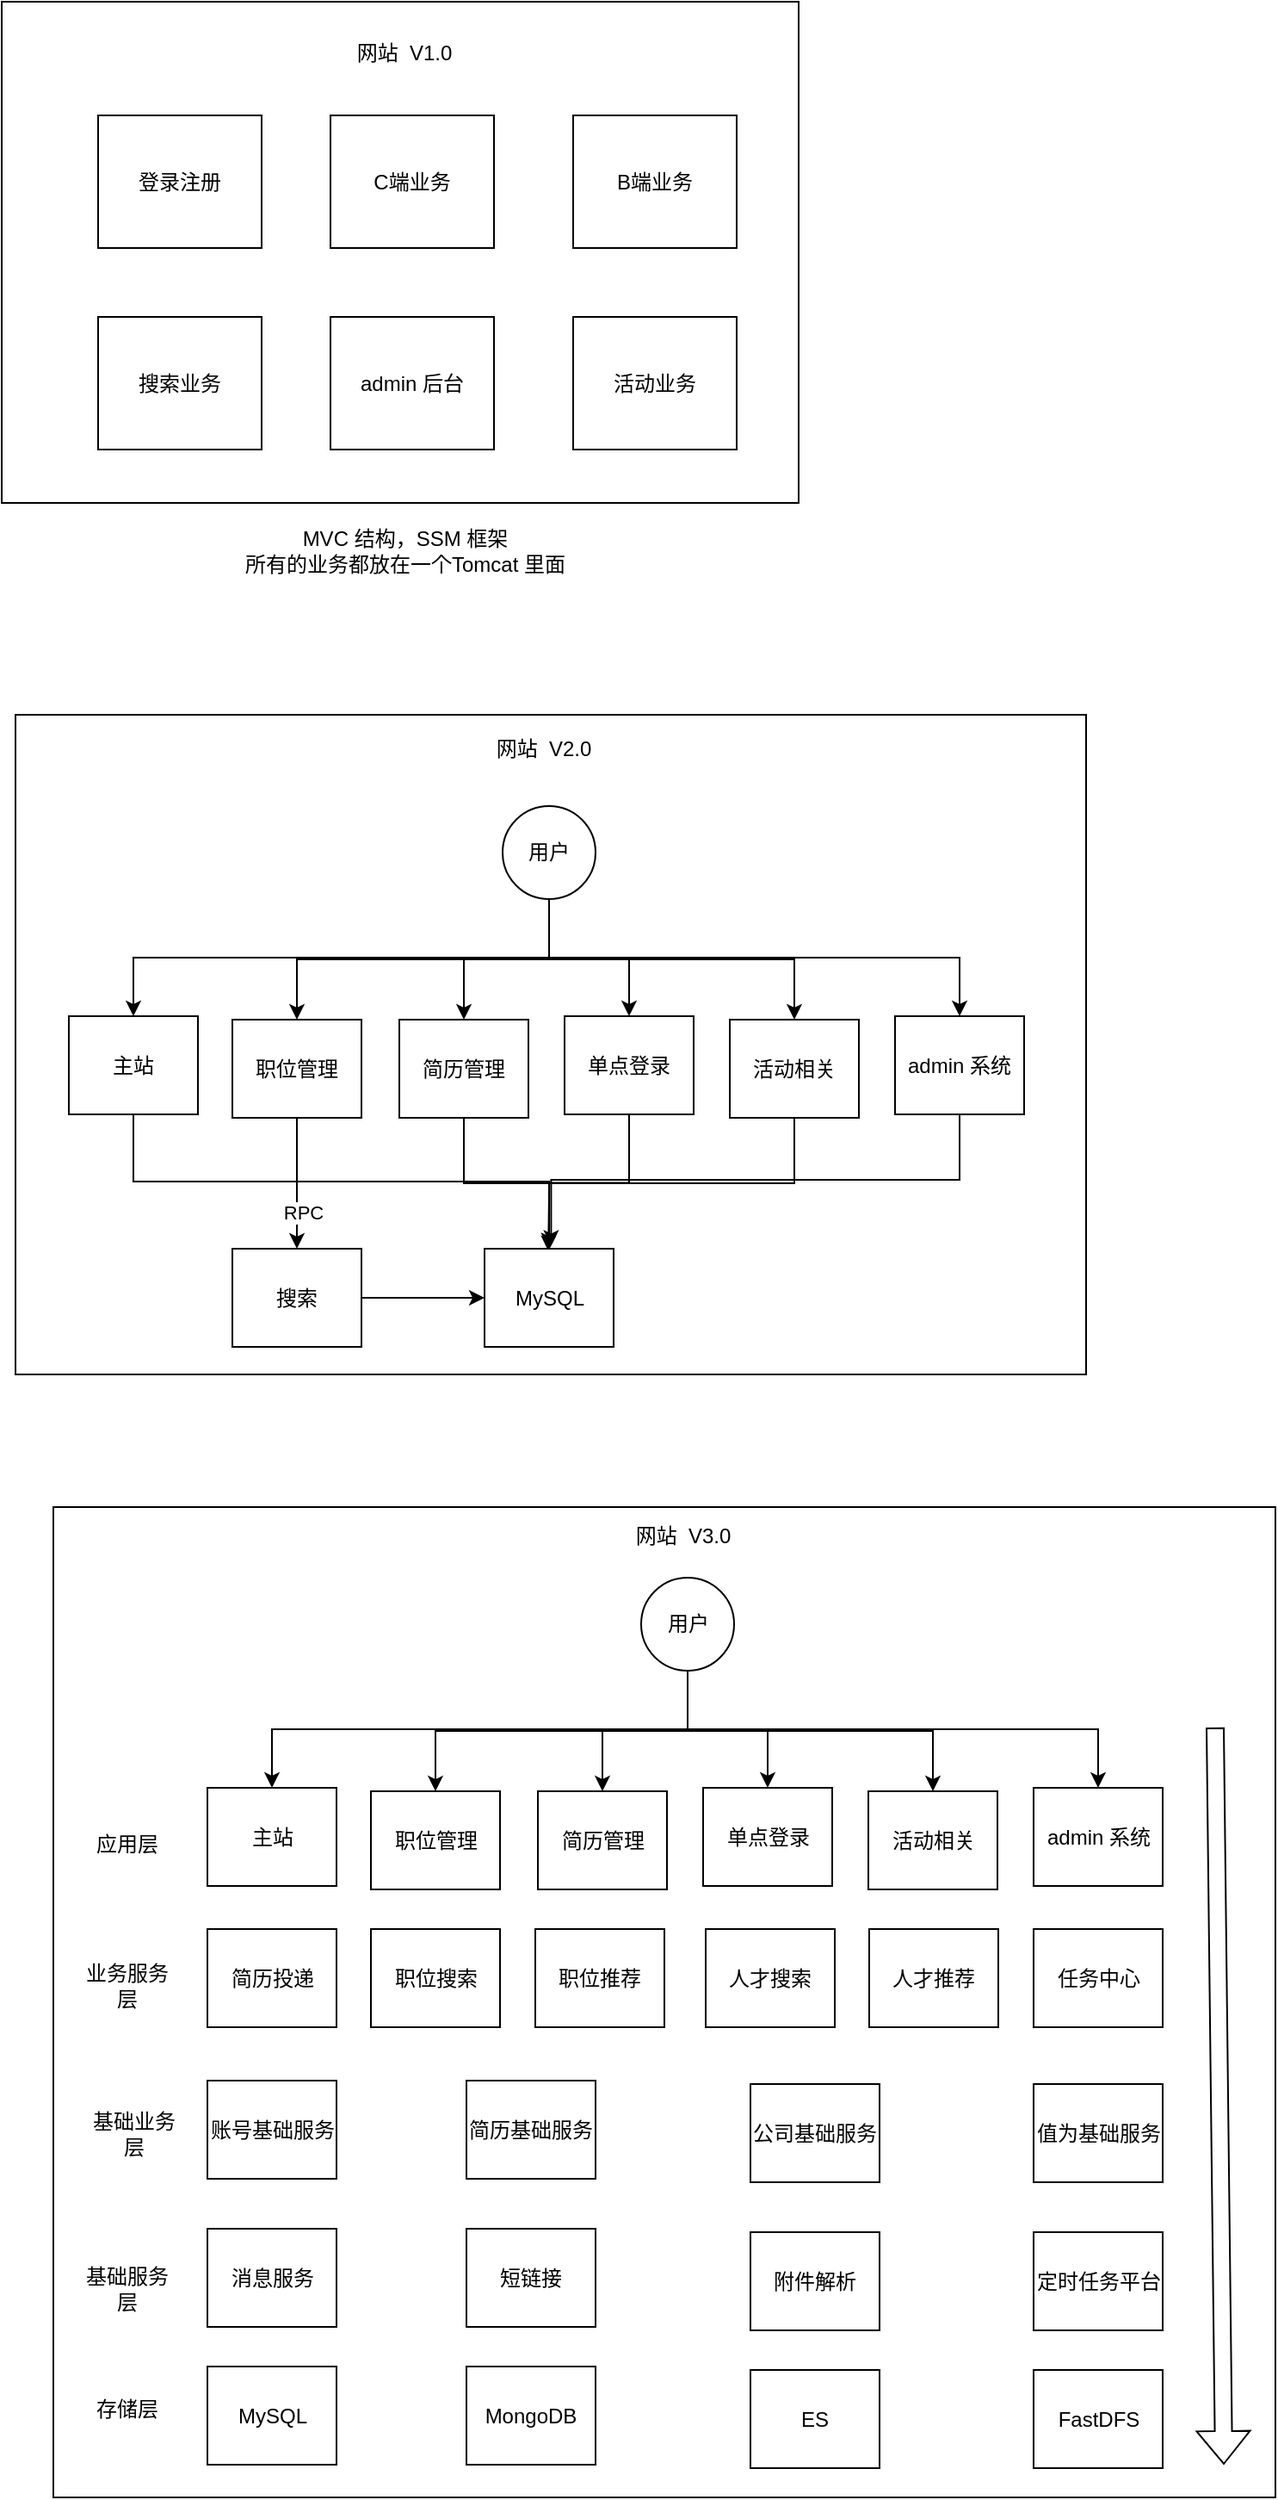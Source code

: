<mxfile version="18.0.4" type="github">
  <diagram id="nbGJU2LKPnOF9mWvJYsR" name="Page-1">
    <mxGraphModel dx="1093" dy="659" grid="0" gridSize="10" guides="1" tooltips="1" connect="1" arrows="1" fold="1" page="0" pageScale="1" pageWidth="827" pageHeight="1169" math="0" shadow="0">
      <root>
        <mxCell id="0" />
        <mxCell id="1" parent="0" />
        <mxCell id="6U5-oF-LllrCLc8WEL7--1" value="" style="rounded=0;whiteSpace=wrap;html=1;" parent="1" vertex="1">
          <mxGeometry x="133" y="117" width="463" height="291" as="geometry" />
        </mxCell>
        <mxCell id="6U5-oF-LllrCLc8WEL7--2" value="登录注册" style="rounded=0;whiteSpace=wrap;html=1;" parent="1" vertex="1">
          <mxGeometry x="189" y="183" width="95" height="77" as="geometry" />
        </mxCell>
        <mxCell id="6U5-oF-LllrCLc8WEL7--3" value="C端业务" style="rounded=0;whiteSpace=wrap;html=1;" parent="1" vertex="1">
          <mxGeometry x="324" y="183" width="95" height="77" as="geometry" />
        </mxCell>
        <mxCell id="6U5-oF-LllrCLc8WEL7--4" value="B端业务" style="rounded=0;whiteSpace=wrap;html=1;" parent="1" vertex="1">
          <mxGeometry x="465" y="183" width="95" height="77" as="geometry" />
        </mxCell>
        <mxCell id="6U5-oF-LllrCLc8WEL7--5" value="搜索业务" style="rounded=0;whiteSpace=wrap;html=1;" parent="1" vertex="1">
          <mxGeometry x="189" y="300" width="95" height="77" as="geometry" />
        </mxCell>
        <mxCell id="6U5-oF-LllrCLc8WEL7--6" value="admin 后台" style="rounded=0;whiteSpace=wrap;html=1;" parent="1" vertex="1">
          <mxGeometry x="324" y="300" width="95" height="77" as="geometry" />
        </mxCell>
        <mxCell id="6U5-oF-LllrCLc8WEL7--7" value="活动业务" style="rounded=0;whiteSpace=wrap;html=1;" parent="1" vertex="1">
          <mxGeometry x="465" y="300" width="95" height="77" as="geometry" />
        </mxCell>
        <mxCell id="6U5-oF-LllrCLc8WEL7--8" value="网站&amp;nbsp; V1.0" style="text;html=1;strokeColor=none;fillColor=none;align=center;verticalAlign=middle;whiteSpace=wrap;rounded=0;" parent="1" vertex="1">
          <mxGeometry x="337" y="132" width="60" height="30" as="geometry" />
        </mxCell>
        <mxCell id="6U5-oF-LllrCLc8WEL7--9" value="MVC 结构，SSM 框架&lt;br&gt;所有的业务都放在一个Tomcat 里面" style="text;html=1;strokeColor=none;fillColor=none;align=center;verticalAlign=middle;whiteSpace=wrap;rounded=0;" parent="1" vertex="1">
          <mxGeometry x="238.5" y="414" width="257" height="44" as="geometry" />
        </mxCell>
        <mxCell id="Fm47RX36wCAkw2Xk3gJa-1" value="" style="rounded=0;whiteSpace=wrap;html=1;" vertex="1" parent="1">
          <mxGeometry x="141" y="531" width="622" height="383" as="geometry" />
        </mxCell>
        <mxCell id="Fm47RX36wCAkw2Xk3gJa-2" value="网站&amp;nbsp; V2.0" style="text;html=1;strokeColor=none;fillColor=none;align=center;verticalAlign=middle;whiteSpace=wrap;rounded=0;" vertex="1" parent="1">
          <mxGeometry x="418" y="536" width="60" height="30" as="geometry" />
        </mxCell>
        <mxCell id="Fm47RX36wCAkw2Xk3gJa-10" style="edgeStyle=orthogonalEdgeStyle;rounded=0;orthogonalLoop=1;jettySize=auto;html=1;exitX=0.5;exitY=1;exitDx=0;exitDy=0;entryX=0.5;entryY=0;entryDx=0;entryDy=0;" edge="1" parent="1" source="Fm47RX36wCAkw2Xk3gJa-3" target="Fm47RX36wCAkw2Xk3gJa-4">
          <mxGeometry relative="1" as="geometry" />
        </mxCell>
        <mxCell id="Fm47RX36wCAkw2Xk3gJa-11" style="edgeStyle=orthogonalEdgeStyle;rounded=0;orthogonalLoop=1;jettySize=auto;html=1;exitX=0.5;exitY=1;exitDx=0;exitDy=0;" edge="1" parent="1" source="Fm47RX36wCAkw2Xk3gJa-3" target="Fm47RX36wCAkw2Xk3gJa-5">
          <mxGeometry relative="1" as="geometry" />
        </mxCell>
        <mxCell id="Fm47RX36wCAkw2Xk3gJa-12" style="edgeStyle=orthogonalEdgeStyle;rounded=0;orthogonalLoop=1;jettySize=auto;html=1;exitX=0.5;exitY=1;exitDx=0;exitDy=0;entryX=0.5;entryY=0;entryDx=0;entryDy=0;" edge="1" parent="1" source="Fm47RX36wCAkw2Xk3gJa-3" target="Fm47RX36wCAkw2Xk3gJa-6">
          <mxGeometry relative="1" as="geometry" />
        </mxCell>
        <mxCell id="Fm47RX36wCAkw2Xk3gJa-13" style="edgeStyle=orthogonalEdgeStyle;rounded=0;orthogonalLoop=1;jettySize=auto;html=1;exitX=0.5;exitY=1;exitDx=0;exitDy=0;" edge="1" parent="1" source="Fm47RX36wCAkw2Xk3gJa-3" target="Fm47RX36wCAkw2Xk3gJa-7">
          <mxGeometry relative="1" as="geometry" />
        </mxCell>
        <mxCell id="Fm47RX36wCAkw2Xk3gJa-14" style="edgeStyle=orthogonalEdgeStyle;rounded=0;orthogonalLoop=1;jettySize=auto;html=1;exitX=0.5;exitY=1;exitDx=0;exitDy=0;entryX=0.5;entryY=0;entryDx=0;entryDy=0;" edge="1" parent="1" source="Fm47RX36wCAkw2Xk3gJa-3" target="Fm47RX36wCAkw2Xk3gJa-8">
          <mxGeometry relative="1" as="geometry" />
        </mxCell>
        <mxCell id="Fm47RX36wCAkw2Xk3gJa-15" style="edgeStyle=orthogonalEdgeStyle;rounded=0;orthogonalLoop=1;jettySize=auto;html=1;exitX=0.5;exitY=1;exitDx=0;exitDy=0;entryX=0.5;entryY=0;entryDx=0;entryDy=0;" edge="1" parent="1" source="Fm47RX36wCAkw2Xk3gJa-3" target="Fm47RX36wCAkw2Xk3gJa-9">
          <mxGeometry relative="1" as="geometry" />
        </mxCell>
        <mxCell id="Fm47RX36wCAkw2Xk3gJa-3" value="用户" style="ellipse;whiteSpace=wrap;html=1;aspect=fixed;" vertex="1" parent="1">
          <mxGeometry x="424" y="584" width="54" height="54" as="geometry" />
        </mxCell>
        <mxCell id="Fm47RX36wCAkw2Xk3gJa-20" style="edgeStyle=orthogonalEdgeStyle;rounded=0;orthogonalLoop=1;jettySize=auto;html=1;exitX=0.5;exitY=1;exitDx=0;exitDy=0;entryX=0.5;entryY=0;entryDx=0;entryDy=0;" edge="1" parent="1" source="Fm47RX36wCAkw2Xk3gJa-4" target="Fm47RX36wCAkw2Xk3gJa-18">
          <mxGeometry relative="1" as="geometry" />
        </mxCell>
        <mxCell id="Fm47RX36wCAkw2Xk3gJa-4" value="主站" style="rounded=0;whiteSpace=wrap;html=1;" vertex="1" parent="1">
          <mxGeometry x="172" y="706" width="75" height="57" as="geometry" />
        </mxCell>
        <mxCell id="Fm47RX36wCAkw2Xk3gJa-17" value="RPC" style="edgeStyle=orthogonalEdgeStyle;rounded=0;orthogonalLoop=1;jettySize=auto;html=1;exitX=0.5;exitY=1;exitDx=0;exitDy=0;" edge="1" parent="1" source="Fm47RX36wCAkw2Xk3gJa-5" target="Fm47RX36wCAkw2Xk3gJa-16">
          <mxGeometry x="0.447" y="3" relative="1" as="geometry">
            <mxPoint as="offset" />
          </mxGeometry>
        </mxCell>
        <mxCell id="Fm47RX36wCAkw2Xk3gJa-5" value="职位管理" style="rounded=0;whiteSpace=wrap;html=1;" vertex="1" parent="1">
          <mxGeometry x="267" y="708" width="75" height="57" as="geometry" />
        </mxCell>
        <mxCell id="Fm47RX36wCAkw2Xk3gJa-22" style="edgeStyle=orthogonalEdgeStyle;rounded=0;orthogonalLoop=1;jettySize=auto;html=1;exitX=0.5;exitY=1;exitDx=0;exitDy=0;entryX=0.5;entryY=0;entryDx=0;entryDy=0;" edge="1" parent="1" source="Fm47RX36wCAkw2Xk3gJa-6" target="Fm47RX36wCAkw2Xk3gJa-18">
          <mxGeometry relative="1" as="geometry" />
        </mxCell>
        <mxCell id="Fm47RX36wCAkw2Xk3gJa-6" value="简历管理" style="rounded=0;whiteSpace=wrap;html=1;" vertex="1" parent="1">
          <mxGeometry x="364" y="708" width="75" height="57" as="geometry" />
        </mxCell>
        <mxCell id="Fm47RX36wCAkw2Xk3gJa-23" style="edgeStyle=orthogonalEdgeStyle;rounded=0;orthogonalLoop=1;jettySize=auto;html=1;exitX=0.5;exitY=1;exitDx=0;exitDy=0;" edge="1" parent="1" source="Fm47RX36wCAkw2Xk3gJa-7">
          <mxGeometry relative="1" as="geometry">
            <mxPoint x="450.6" y="842.4" as="targetPoint" />
          </mxGeometry>
        </mxCell>
        <mxCell id="Fm47RX36wCAkw2Xk3gJa-7" value="单点登录" style="rounded=0;whiteSpace=wrap;html=1;" vertex="1" parent="1">
          <mxGeometry x="460" y="706" width="75" height="57" as="geometry" />
        </mxCell>
        <mxCell id="Fm47RX36wCAkw2Xk3gJa-24" style="edgeStyle=orthogonalEdgeStyle;rounded=0;orthogonalLoop=1;jettySize=auto;html=1;exitX=0.5;exitY=1;exitDx=0;exitDy=0;entryX=0.5;entryY=0;entryDx=0;entryDy=0;" edge="1" parent="1" source="Fm47RX36wCAkw2Xk3gJa-8" target="Fm47RX36wCAkw2Xk3gJa-18">
          <mxGeometry relative="1" as="geometry" />
        </mxCell>
        <mxCell id="Fm47RX36wCAkw2Xk3gJa-8" value="活动相关" style="rounded=0;whiteSpace=wrap;html=1;" vertex="1" parent="1">
          <mxGeometry x="556" y="708" width="75" height="57" as="geometry" />
        </mxCell>
        <mxCell id="Fm47RX36wCAkw2Xk3gJa-25" style="edgeStyle=orthogonalEdgeStyle;rounded=0;orthogonalLoop=1;jettySize=auto;html=1;exitX=0.5;exitY=1;exitDx=0;exitDy=0;" edge="1" parent="1" source="Fm47RX36wCAkw2Xk3gJa-9">
          <mxGeometry relative="1" as="geometry">
            <mxPoint x="452.2" y="839.2" as="targetPoint" />
            <Array as="points">
              <mxPoint x="690" y="801" />
              <mxPoint x="452" y="801" />
            </Array>
          </mxGeometry>
        </mxCell>
        <mxCell id="Fm47RX36wCAkw2Xk3gJa-9" value="admin 系统" style="rounded=0;whiteSpace=wrap;html=1;" vertex="1" parent="1">
          <mxGeometry x="652" y="706" width="75" height="57" as="geometry" />
        </mxCell>
        <mxCell id="Fm47RX36wCAkw2Xk3gJa-19" style="edgeStyle=orthogonalEdgeStyle;rounded=0;orthogonalLoop=1;jettySize=auto;html=1;exitX=1;exitY=0.5;exitDx=0;exitDy=0;" edge="1" parent="1" source="Fm47RX36wCAkw2Xk3gJa-16" target="Fm47RX36wCAkw2Xk3gJa-18">
          <mxGeometry relative="1" as="geometry" />
        </mxCell>
        <mxCell id="Fm47RX36wCAkw2Xk3gJa-16" value="搜索" style="rounded=0;whiteSpace=wrap;html=1;" vertex="1" parent="1">
          <mxGeometry x="267" y="841" width="75" height="57" as="geometry" />
        </mxCell>
        <mxCell id="Fm47RX36wCAkw2Xk3gJa-18" value="MySQL" style="rounded=0;whiteSpace=wrap;html=1;" vertex="1" parent="1">
          <mxGeometry x="413.5" y="841" width="75" height="57" as="geometry" />
        </mxCell>
        <mxCell id="Fm47RX36wCAkw2Xk3gJa-26" value="" style="rounded=0;whiteSpace=wrap;html=1;" vertex="1" parent="1">
          <mxGeometry x="163" y="991" width="710" height="575" as="geometry" />
        </mxCell>
        <mxCell id="Fm47RX36wCAkw2Xk3gJa-27" value="网站&amp;nbsp; V3.0" style="text;html=1;strokeColor=none;fillColor=none;align=center;verticalAlign=middle;whiteSpace=wrap;rounded=0;" vertex="1" parent="1">
          <mxGeometry x="498.5" y="993" width="60" height="30" as="geometry" />
        </mxCell>
        <mxCell id="Fm47RX36wCAkw2Xk3gJa-28" style="edgeStyle=orthogonalEdgeStyle;rounded=0;orthogonalLoop=1;jettySize=auto;html=1;exitX=0.5;exitY=1;exitDx=0;exitDy=0;entryX=0.5;entryY=0;entryDx=0;entryDy=0;" edge="1" parent="1" source="Fm47RX36wCAkw2Xk3gJa-34" target="Fm47RX36wCAkw2Xk3gJa-36">
          <mxGeometry relative="1" as="geometry" />
        </mxCell>
        <mxCell id="Fm47RX36wCAkw2Xk3gJa-29" style="edgeStyle=orthogonalEdgeStyle;rounded=0;orthogonalLoop=1;jettySize=auto;html=1;exitX=0.5;exitY=1;exitDx=0;exitDy=0;" edge="1" parent="1" source="Fm47RX36wCAkw2Xk3gJa-34" target="Fm47RX36wCAkw2Xk3gJa-38">
          <mxGeometry relative="1" as="geometry" />
        </mxCell>
        <mxCell id="Fm47RX36wCAkw2Xk3gJa-30" style="edgeStyle=orthogonalEdgeStyle;rounded=0;orthogonalLoop=1;jettySize=auto;html=1;exitX=0.5;exitY=1;exitDx=0;exitDy=0;entryX=0.5;entryY=0;entryDx=0;entryDy=0;" edge="1" parent="1" source="Fm47RX36wCAkw2Xk3gJa-34" target="Fm47RX36wCAkw2Xk3gJa-40">
          <mxGeometry relative="1" as="geometry" />
        </mxCell>
        <mxCell id="Fm47RX36wCAkw2Xk3gJa-31" style="edgeStyle=orthogonalEdgeStyle;rounded=0;orthogonalLoop=1;jettySize=auto;html=1;exitX=0.5;exitY=1;exitDx=0;exitDy=0;" edge="1" parent="1" source="Fm47RX36wCAkw2Xk3gJa-34" target="Fm47RX36wCAkw2Xk3gJa-42">
          <mxGeometry relative="1" as="geometry" />
        </mxCell>
        <mxCell id="Fm47RX36wCAkw2Xk3gJa-32" style="edgeStyle=orthogonalEdgeStyle;rounded=0;orthogonalLoop=1;jettySize=auto;html=1;exitX=0.5;exitY=1;exitDx=0;exitDy=0;entryX=0.5;entryY=0;entryDx=0;entryDy=0;" edge="1" parent="1" source="Fm47RX36wCAkw2Xk3gJa-34" target="Fm47RX36wCAkw2Xk3gJa-44">
          <mxGeometry relative="1" as="geometry" />
        </mxCell>
        <mxCell id="Fm47RX36wCAkw2Xk3gJa-33" style="edgeStyle=orthogonalEdgeStyle;rounded=0;orthogonalLoop=1;jettySize=auto;html=1;exitX=0.5;exitY=1;exitDx=0;exitDy=0;entryX=0.5;entryY=0;entryDx=0;entryDy=0;" edge="1" parent="1" source="Fm47RX36wCAkw2Xk3gJa-34" target="Fm47RX36wCAkw2Xk3gJa-46">
          <mxGeometry relative="1" as="geometry" />
        </mxCell>
        <mxCell id="Fm47RX36wCAkw2Xk3gJa-34" value="用户" style="ellipse;whiteSpace=wrap;html=1;aspect=fixed;" vertex="1" parent="1">
          <mxGeometry x="504.5" y="1032" width="54" height="54" as="geometry" />
        </mxCell>
        <mxCell id="Fm47RX36wCAkw2Xk3gJa-36" value="主站" style="rounded=0;whiteSpace=wrap;html=1;" vertex="1" parent="1">
          <mxGeometry x="252.5" y="1154" width="75" height="57" as="geometry" />
        </mxCell>
        <mxCell id="Fm47RX36wCAkw2Xk3gJa-38" value="职位管理" style="rounded=0;whiteSpace=wrap;html=1;" vertex="1" parent="1">
          <mxGeometry x="347.5" y="1156" width="75" height="57" as="geometry" />
        </mxCell>
        <mxCell id="Fm47RX36wCAkw2Xk3gJa-40" value="简历管理" style="rounded=0;whiteSpace=wrap;html=1;" vertex="1" parent="1">
          <mxGeometry x="444.5" y="1156" width="75" height="57" as="geometry" />
        </mxCell>
        <mxCell id="Fm47RX36wCAkw2Xk3gJa-42" value="单点登录" style="rounded=0;whiteSpace=wrap;html=1;" vertex="1" parent="1">
          <mxGeometry x="540.5" y="1154" width="75" height="57" as="geometry" />
        </mxCell>
        <mxCell id="Fm47RX36wCAkw2Xk3gJa-44" value="活动相关" style="rounded=0;whiteSpace=wrap;html=1;" vertex="1" parent="1">
          <mxGeometry x="636.5" y="1156" width="75" height="57" as="geometry" />
        </mxCell>
        <mxCell id="Fm47RX36wCAkw2Xk3gJa-46" value="admin 系统" style="rounded=0;whiteSpace=wrap;html=1;" vertex="1" parent="1">
          <mxGeometry x="732.5" y="1154" width="75" height="57" as="geometry" />
        </mxCell>
        <mxCell id="Fm47RX36wCAkw2Xk3gJa-51" value="简历投递" style="rounded=0;whiteSpace=wrap;html=1;" vertex="1" parent="1">
          <mxGeometry x="252.5" y="1236" width="75" height="57" as="geometry" />
        </mxCell>
        <mxCell id="Fm47RX36wCAkw2Xk3gJa-52" value="职位搜索" style="rounded=0;whiteSpace=wrap;html=1;" vertex="1" parent="1">
          <mxGeometry x="347.5" y="1236" width="75" height="57" as="geometry" />
        </mxCell>
        <mxCell id="Fm47RX36wCAkw2Xk3gJa-53" value="职位推荐" style="rounded=0;whiteSpace=wrap;html=1;" vertex="1" parent="1">
          <mxGeometry x="443" y="1236" width="75" height="57" as="geometry" />
        </mxCell>
        <mxCell id="Fm47RX36wCAkw2Xk3gJa-54" value="人才搜索" style="rounded=0;whiteSpace=wrap;html=1;" vertex="1" parent="1">
          <mxGeometry x="542" y="1236" width="75" height="57" as="geometry" />
        </mxCell>
        <mxCell id="Fm47RX36wCAkw2Xk3gJa-55" value="人才推荐" style="rounded=0;whiteSpace=wrap;html=1;" vertex="1" parent="1">
          <mxGeometry x="637" y="1236" width="75" height="57" as="geometry" />
        </mxCell>
        <mxCell id="Fm47RX36wCAkw2Xk3gJa-56" value="任务中心" style="rounded=0;whiteSpace=wrap;html=1;" vertex="1" parent="1">
          <mxGeometry x="732.5" y="1236" width="75" height="57" as="geometry" />
        </mxCell>
        <mxCell id="Fm47RX36wCAkw2Xk3gJa-57" value="账号基础服务" style="rounded=0;whiteSpace=wrap;html=1;" vertex="1" parent="1">
          <mxGeometry x="252.5" y="1324" width="75" height="57" as="geometry" />
        </mxCell>
        <mxCell id="Fm47RX36wCAkw2Xk3gJa-58" value="简历基础服务" style="rounded=0;whiteSpace=wrap;html=1;" vertex="1" parent="1">
          <mxGeometry x="403" y="1324" width="75" height="57" as="geometry" />
        </mxCell>
        <mxCell id="Fm47RX36wCAkw2Xk3gJa-59" value="公司基础服务" style="rounded=0;whiteSpace=wrap;html=1;" vertex="1" parent="1">
          <mxGeometry x="568" y="1326" width="75" height="57" as="geometry" />
        </mxCell>
        <mxCell id="Fm47RX36wCAkw2Xk3gJa-60" value="值为基础服务" style="rounded=0;whiteSpace=wrap;html=1;" vertex="1" parent="1">
          <mxGeometry x="732.5" y="1326" width="75" height="57" as="geometry" />
        </mxCell>
        <mxCell id="Fm47RX36wCAkw2Xk3gJa-63" value="消息服务" style="rounded=0;whiteSpace=wrap;html=1;" vertex="1" parent="1">
          <mxGeometry x="252.5" y="1410" width="75" height="57" as="geometry" />
        </mxCell>
        <mxCell id="Fm47RX36wCAkw2Xk3gJa-64" value="短链接" style="rounded=0;whiteSpace=wrap;html=1;" vertex="1" parent="1">
          <mxGeometry x="403" y="1410" width="75" height="57" as="geometry" />
        </mxCell>
        <mxCell id="Fm47RX36wCAkw2Xk3gJa-65" value="附件解析" style="rounded=0;whiteSpace=wrap;html=1;" vertex="1" parent="1">
          <mxGeometry x="568" y="1412" width="75" height="57" as="geometry" />
        </mxCell>
        <mxCell id="Fm47RX36wCAkw2Xk3gJa-66" value="定时任务平台" style="rounded=0;whiteSpace=wrap;html=1;" vertex="1" parent="1">
          <mxGeometry x="732.5" y="1412" width="75" height="57" as="geometry" />
        </mxCell>
        <mxCell id="Fm47RX36wCAkw2Xk3gJa-67" value="MySQL" style="rounded=0;whiteSpace=wrap;html=1;" vertex="1" parent="1">
          <mxGeometry x="252.5" y="1490" width="75" height="57" as="geometry" />
        </mxCell>
        <mxCell id="Fm47RX36wCAkw2Xk3gJa-68" value="MongoDB" style="rounded=0;whiteSpace=wrap;html=1;" vertex="1" parent="1">
          <mxGeometry x="403" y="1490" width="75" height="57" as="geometry" />
        </mxCell>
        <mxCell id="Fm47RX36wCAkw2Xk3gJa-69" value="ES" style="rounded=0;whiteSpace=wrap;html=1;" vertex="1" parent="1">
          <mxGeometry x="568" y="1492" width="75" height="57" as="geometry" />
        </mxCell>
        <mxCell id="Fm47RX36wCAkw2Xk3gJa-70" value="FastDFS" style="rounded=0;whiteSpace=wrap;html=1;" vertex="1" parent="1">
          <mxGeometry x="732.5" y="1492" width="75" height="57" as="geometry" />
        </mxCell>
        <mxCell id="Fm47RX36wCAkw2Xk3gJa-71" value="应用层" style="text;html=1;strokeColor=none;fillColor=none;align=center;verticalAlign=middle;whiteSpace=wrap;rounded=0;" vertex="1" parent="1">
          <mxGeometry x="176" y="1172" width="60" height="30" as="geometry" />
        </mxCell>
        <mxCell id="Fm47RX36wCAkw2Xk3gJa-72" value="业务服务层" style="text;html=1;strokeColor=none;fillColor=none;align=center;verticalAlign=middle;whiteSpace=wrap;rounded=0;" vertex="1" parent="1">
          <mxGeometry x="176" y="1254" width="60" height="30" as="geometry" />
        </mxCell>
        <mxCell id="Fm47RX36wCAkw2Xk3gJa-73" value="基础业务层" style="text;html=1;strokeColor=none;fillColor=none;align=center;verticalAlign=middle;whiteSpace=wrap;rounded=0;" vertex="1" parent="1">
          <mxGeometry x="179.5" y="1339.5" width="60" height="30" as="geometry" />
        </mxCell>
        <mxCell id="Fm47RX36wCAkw2Xk3gJa-74" value="基础服务层" style="text;html=1;strokeColor=none;fillColor=none;align=center;verticalAlign=middle;whiteSpace=wrap;rounded=0;" vertex="1" parent="1">
          <mxGeometry x="176" y="1430" width="60" height="30" as="geometry" />
        </mxCell>
        <mxCell id="Fm47RX36wCAkw2Xk3gJa-75" value="存储层" style="text;html=1;strokeColor=none;fillColor=none;align=center;verticalAlign=middle;whiteSpace=wrap;rounded=0;" vertex="1" parent="1">
          <mxGeometry x="176" y="1500" width="60" height="30" as="geometry" />
        </mxCell>
        <mxCell id="Fm47RX36wCAkw2Xk3gJa-76" value="" style="shape=flexArrow;endArrow=classic;html=1;rounded=0;" edge="1" parent="1">
          <mxGeometry width="50" height="50" relative="1" as="geometry">
            <mxPoint x="838" y="1119" as="sourcePoint" />
            <mxPoint x="843" y="1547" as="targetPoint" />
          </mxGeometry>
        </mxCell>
      </root>
    </mxGraphModel>
  </diagram>
</mxfile>
